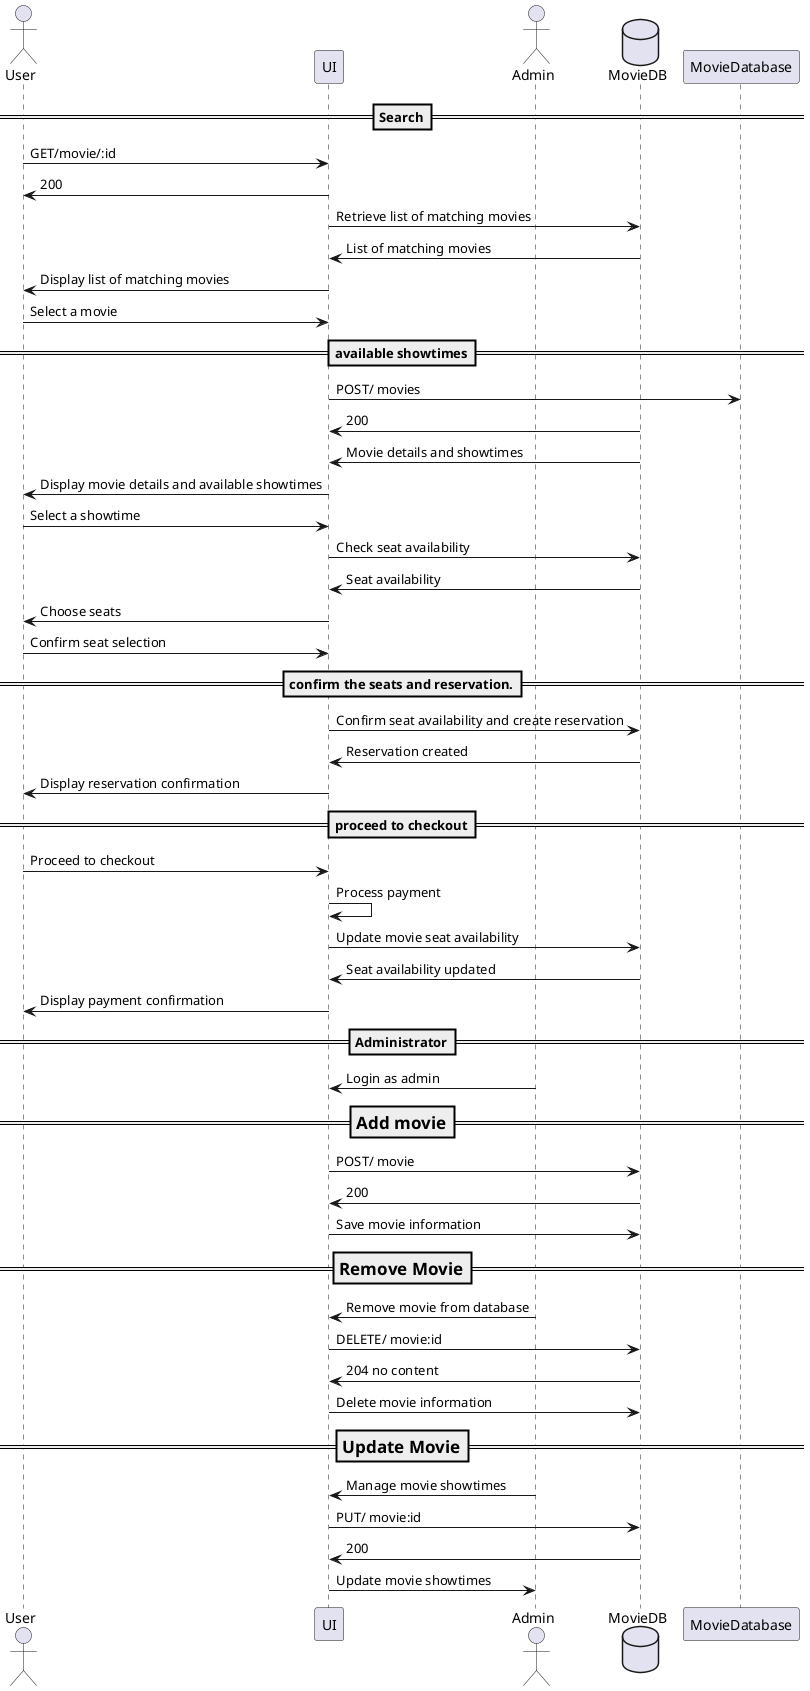 @startuml movie
actor User
participant UI
actor Admin
database MovieDB

==Search==
User -> UI : GET/movie/:id
UI -> User : 200
UI -> MovieDB : Retrieve list of matching movies
MovieDB -> UI : List of matching movies
UI -> User : Display list of matching movies
User -> UI : Select a movie

==available showtimes==
UI -> MovieDatabase : POST/ movies
MovieDB -> UI : 200
MovieDB -> UI : Movie details and showtimes
UI -> User : Display movie details and available showtimes
User -> UI : Select a showtime
UI -> MovieDB : Check seat availability
MovieDB -> UI : Seat availability
UI -> User : Choose seats
User -> UI : Confirm seat selection

==confirm the seats and reservation.==
UI -> MovieDB : Confirm seat availability and create reservation
MovieDB -> UI : Reservation created
UI -> User : Display reservation confirmation

==proceed to checkout==
User -> UI : Proceed to checkout
UI -> UI : Process payment
UI -> MovieDB : Update movie seat availability
MovieDB -> UI : Seat availability updated
UI -> User : Display payment confirmation

==Administrator==
Admin -> UI : Login as admin

=== Add movie ==
UI -> MovieDB : POST/ movie
MovieDB -> UI : 200
UI -> MovieDB : Save movie information

=== Remove Movie ==
Admin -> UI: Remove movie from database
UI -> MovieDB : DELETE/ movie:id
MovieDB -> UI : 204 no content
UI -> MovieDB : Delete movie information

=== Update Movie ==
Admin -> UI : Manage movie showtimes
UI -> MovieDB : PUT/ movie:id
MovieDB -> UI : 200
UI -> Admin : Update movie showtimes

@enduml
